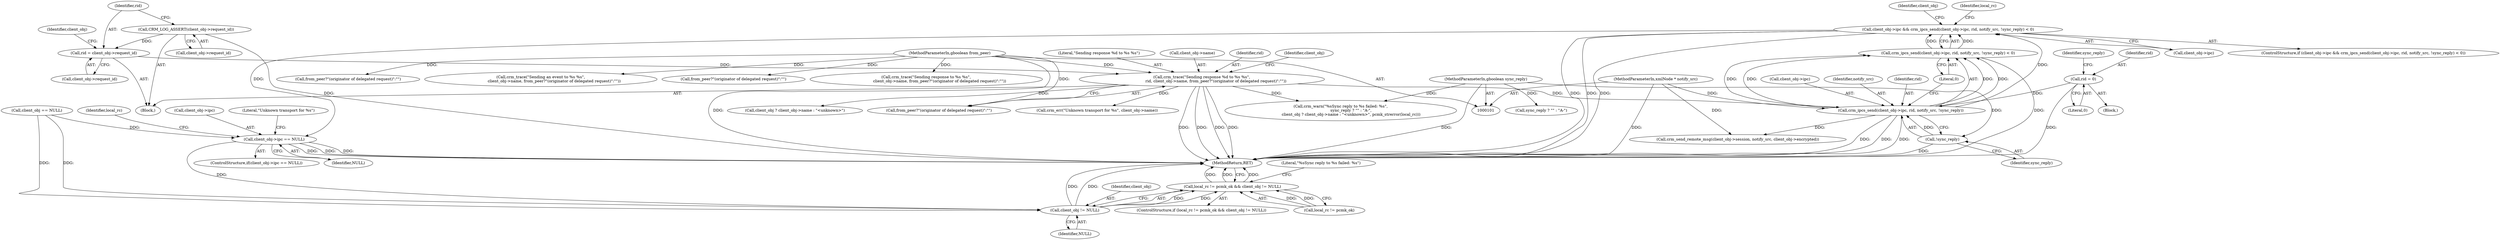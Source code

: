 digraph "0_pacemaker_564f7cc2a51dcd2f28ab12a13394f31be5aa3c93@API" {
"1000199" [label="(Call,client_obj->ipc && crm_ipcs_send(client_obj->ipc, rid, notify_src, !sync_reply) < 0)"];
"1000204" [label="(Call,crm_ipcs_send(client_obj->ipc, rid, notify_src, !sync_reply))"];
"1000166" [label="(Call,crm_trace(\"Sending response %d to %s %s\",\n                       rid, client_obj->name, from_peer?\"(originator of delegated request)\":\"\"))"];
"1000156" [label="(Call,rid = client_obj->request_id)"];
"1000152" [label="(Call,CRM_LOG_ASSERT(client_obj->request_id))"];
"1000105" [label="(MethodParameterIn,gboolean from_peer)"];
"1000141" [label="(Call,rid = 0)"];
"1000102" [label="(MethodParameterIn,xmlNode * notify_src)"];
"1000210" [label="(Call,!sync_reply)"];
"1000104" [label="(MethodParameterIn,gboolean sync_reply)"];
"1000203" [label="(Call,crm_ipcs_send(client_obj->ipc, rid, notify_src, !sync_reply) < 0)"];
"1000234" [label="(Call,client_obj->ipc == NULL)"];
"1000250" [label="(Call,client_obj != NULL)"];
"1000246" [label="(Call,local_rc != pcmk_ok && client_obj != NULL)"];
"1000139" [label="(Block,)"];
"1000166" [label="(Call,crm_trace(\"Sending response %d to %s %s\",\n                       rid, client_obj->name, from_peer?\"(originator of delegated request)\":\"\"))"];
"1000198" [label="(ControlStructure,if (client_obj->ipc && crm_ipcs_send(client_obj->ipc, rid, notify_src, !sync_reply) < 0))"];
"1000250" [label="(Call,client_obj != NULL)"];
"1000224" [label="(Call,crm_send_remote_msg(client_obj->session, notify_src, client_obj->encrypted))"];
"1000247" [label="(Call,local_rc != pcmk_ok)"];
"1000221" [label="(Identifier,client_obj)"];
"1000246" [label="(Call,local_rc != pcmk_ok && client_obj != NULL)"];
"1000151" [label="(Block,)"];
"1000212" [label="(Literal,0)"];
"1000194" [label="(Call,from_peer?\"(originator of delegated request)\":\"\")"];
"1000167" [label="(Literal,\"Sending response %d to %s %s\")"];
"1000143" [label="(Literal,0)"];
"1000215" [label="(Identifier,local_rc)"];
"1000256" [label="(Call,sync_reply ? \"\" : \"A-\")"];
"1000130" [label="(Call,client_obj == NULL)"];
"1000252" [label="(Identifier,NULL)"];
"1000205" [label="(Call,client_obj->ipc)"];
"1000157" [label="(Identifier,rid)"];
"1000104" [label="(MethodParameterIn,gboolean sync_reply)"];
"1000248" [label="(Identifier,local_rc)"];
"1000204" [label="(Call,crm_ipcs_send(client_obj->ipc, rid, notify_src, !sync_reply))"];
"1000141" [label="(Call,rid = 0)"];
"1000210" [label="(Call,!sync_reply)"];
"1000189" [label="(Call,crm_trace(\"Sending an event to %s %s\",\n                      client_obj->name, from_peer?\"(originator of delegated request)\":\"\"))"];
"1000251" [label="(Identifier,client_obj)"];
"1000156" [label="(Call,rid = client_obj->request_id)"];
"1000142" [label="(Identifier,rid)"];
"1000169" [label="(Call,client_obj->name)"];
"1000203" [label="(Call,crm_ipcs_send(client_obj->ipc, rid, notify_src, !sync_reply) < 0)"];
"1000200" [label="(Call,client_obj->ipc)"];
"1000211" [label="(Identifier,sync_reply)"];
"1000183" [label="(Call,from_peer?\"(originator of delegated request)\":\"\")"];
"1000245" [label="(ControlStructure,if (local_rc != pcmk_ok && client_obj != NULL))"];
"1000153" [label="(Call,client_obj->request_id)"];
"1000178" [label="(Call,crm_trace(\"Sending response to %s %s\",\n                      client_obj->name, from_peer?\"(originator of delegated request)\":\"\"))"];
"1000240" [label="(Call,crm_err(\"Unknown transport for %s\", client_obj->name))"];
"1000168" [label="(Identifier,rid)"];
"1000255" [label="(Literal,\"%sSync reply to %s failed: %s\")"];
"1000163" [label="(Identifier,client_obj)"];
"1000235" [label="(Call,client_obj->ipc)"];
"1000102" [label="(MethodParameterIn,xmlNode * notify_src)"];
"1000233" [label="(ControlStructure,if(client_obj->ipc == NULL))"];
"1000241" [label="(Literal,\"Unknown transport for %s\")"];
"1000238" [label="(Identifier,NULL)"];
"1000201" [label="(Identifier,client_obj)"];
"1000268" [label="(MethodReturn,RET)"];
"1000152" [label="(Call,CRM_LOG_ASSERT(client_obj->request_id))"];
"1000260" [label="(Call,client_obj ? client_obj->name : \"<unknown>\")"];
"1000145" [label="(Identifier,sync_reply)"];
"1000234" [label="(Call,client_obj->ipc == NULL)"];
"1000209" [label="(Identifier,notify_src)"];
"1000105" [label="(MethodParameterIn,gboolean from_peer)"];
"1000172" [label="(Call,from_peer?\"(originator of delegated request)\":\"\")"];
"1000208" [label="(Identifier,rid)"];
"1000199" [label="(Call,client_obj->ipc && crm_ipcs_send(client_obj->ipc, rid, notify_src, !sync_reply) < 0)"];
"1000158" [label="(Call,client_obj->request_id)"];
"1000254" [label="(Call,crm_warn(\"%sSync reply to %s failed: %s\",\n                 sync_reply ? \"\" : \"A-\",\n                 client_obj ? client_obj->name : \"<unknown>\", pcmk_strerror(local_rc)))"];
"1000199" -> "1000198"  [label="AST: "];
"1000199" -> "1000200"  [label="CFG: "];
"1000199" -> "1000203"  [label="CFG: "];
"1000200" -> "1000199"  [label="AST: "];
"1000203" -> "1000199"  [label="AST: "];
"1000215" -> "1000199"  [label="CFG: "];
"1000221" -> "1000199"  [label="CFG: "];
"1000199" -> "1000268"  [label="DDG: "];
"1000199" -> "1000268"  [label="DDG: "];
"1000199" -> "1000268"  [label="DDG: "];
"1000204" -> "1000199"  [label="DDG: "];
"1000203" -> "1000199"  [label="DDG: "];
"1000203" -> "1000199"  [label="DDG: "];
"1000199" -> "1000234"  [label="DDG: "];
"1000204" -> "1000203"  [label="AST: "];
"1000204" -> "1000210"  [label="CFG: "];
"1000205" -> "1000204"  [label="AST: "];
"1000208" -> "1000204"  [label="AST: "];
"1000209" -> "1000204"  [label="AST: "];
"1000210" -> "1000204"  [label="AST: "];
"1000212" -> "1000204"  [label="CFG: "];
"1000204" -> "1000268"  [label="DDG: "];
"1000204" -> "1000268"  [label="DDG: "];
"1000204" -> "1000268"  [label="DDG: "];
"1000204" -> "1000203"  [label="DDG: "];
"1000204" -> "1000203"  [label="DDG: "];
"1000204" -> "1000203"  [label="DDG: "];
"1000204" -> "1000203"  [label="DDG: "];
"1000166" -> "1000204"  [label="DDG: "];
"1000141" -> "1000204"  [label="DDG: "];
"1000102" -> "1000204"  [label="DDG: "];
"1000210" -> "1000204"  [label="DDG: "];
"1000204" -> "1000224"  [label="DDG: "];
"1000166" -> "1000151"  [label="AST: "];
"1000166" -> "1000172"  [label="CFG: "];
"1000167" -> "1000166"  [label="AST: "];
"1000168" -> "1000166"  [label="AST: "];
"1000169" -> "1000166"  [label="AST: "];
"1000172" -> "1000166"  [label="AST: "];
"1000201" -> "1000166"  [label="CFG: "];
"1000166" -> "1000268"  [label="DDG: "];
"1000166" -> "1000268"  [label="DDG: "];
"1000166" -> "1000268"  [label="DDG: "];
"1000166" -> "1000268"  [label="DDG: "];
"1000156" -> "1000166"  [label="DDG: "];
"1000105" -> "1000166"  [label="DDG: "];
"1000166" -> "1000240"  [label="DDG: "];
"1000166" -> "1000254"  [label="DDG: "];
"1000166" -> "1000260"  [label="DDG: "];
"1000156" -> "1000151"  [label="AST: "];
"1000156" -> "1000158"  [label="CFG: "];
"1000157" -> "1000156"  [label="AST: "];
"1000158" -> "1000156"  [label="AST: "];
"1000163" -> "1000156"  [label="CFG: "];
"1000152" -> "1000156"  [label="DDG: "];
"1000152" -> "1000151"  [label="AST: "];
"1000152" -> "1000153"  [label="CFG: "];
"1000153" -> "1000152"  [label="AST: "];
"1000157" -> "1000152"  [label="CFG: "];
"1000152" -> "1000268"  [label="DDG: "];
"1000105" -> "1000101"  [label="AST: "];
"1000105" -> "1000268"  [label="DDG: "];
"1000105" -> "1000172"  [label="DDG: "];
"1000105" -> "1000178"  [label="DDG: "];
"1000105" -> "1000183"  [label="DDG: "];
"1000105" -> "1000189"  [label="DDG: "];
"1000105" -> "1000194"  [label="DDG: "];
"1000141" -> "1000139"  [label="AST: "];
"1000141" -> "1000143"  [label="CFG: "];
"1000142" -> "1000141"  [label="AST: "];
"1000143" -> "1000141"  [label="AST: "];
"1000145" -> "1000141"  [label="CFG: "];
"1000141" -> "1000268"  [label="DDG: "];
"1000102" -> "1000101"  [label="AST: "];
"1000102" -> "1000268"  [label="DDG: "];
"1000102" -> "1000224"  [label="DDG: "];
"1000210" -> "1000211"  [label="CFG: "];
"1000211" -> "1000210"  [label="AST: "];
"1000210" -> "1000268"  [label="DDG: "];
"1000104" -> "1000210"  [label="DDG: "];
"1000104" -> "1000101"  [label="AST: "];
"1000104" -> "1000268"  [label="DDG: "];
"1000104" -> "1000254"  [label="DDG: "];
"1000104" -> "1000256"  [label="DDG: "];
"1000203" -> "1000212"  [label="CFG: "];
"1000212" -> "1000203"  [label="AST: "];
"1000203" -> "1000268"  [label="DDG: "];
"1000234" -> "1000233"  [label="AST: "];
"1000234" -> "1000238"  [label="CFG: "];
"1000235" -> "1000234"  [label="AST: "];
"1000238" -> "1000234"  [label="AST: "];
"1000241" -> "1000234"  [label="CFG: "];
"1000248" -> "1000234"  [label="CFG: "];
"1000234" -> "1000268"  [label="DDG: "];
"1000234" -> "1000268"  [label="DDG: "];
"1000234" -> "1000268"  [label="DDG: "];
"1000130" -> "1000234"  [label="DDG: "];
"1000234" -> "1000250"  [label="DDG: "];
"1000250" -> "1000246"  [label="AST: "];
"1000250" -> "1000252"  [label="CFG: "];
"1000251" -> "1000250"  [label="AST: "];
"1000252" -> "1000250"  [label="AST: "];
"1000246" -> "1000250"  [label="CFG: "];
"1000250" -> "1000268"  [label="DDG: "];
"1000250" -> "1000268"  [label="DDG: "];
"1000250" -> "1000246"  [label="DDG: "];
"1000250" -> "1000246"  [label="DDG: "];
"1000130" -> "1000250"  [label="DDG: "];
"1000130" -> "1000250"  [label="DDG: "];
"1000246" -> "1000245"  [label="AST: "];
"1000246" -> "1000247"  [label="CFG: "];
"1000247" -> "1000246"  [label="AST: "];
"1000255" -> "1000246"  [label="CFG: "];
"1000268" -> "1000246"  [label="CFG: "];
"1000246" -> "1000268"  [label="DDG: "];
"1000246" -> "1000268"  [label="DDG: "];
"1000246" -> "1000268"  [label="DDG: "];
"1000247" -> "1000246"  [label="DDG: "];
"1000247" -> "1000246"  [label="DDG: "];
}
